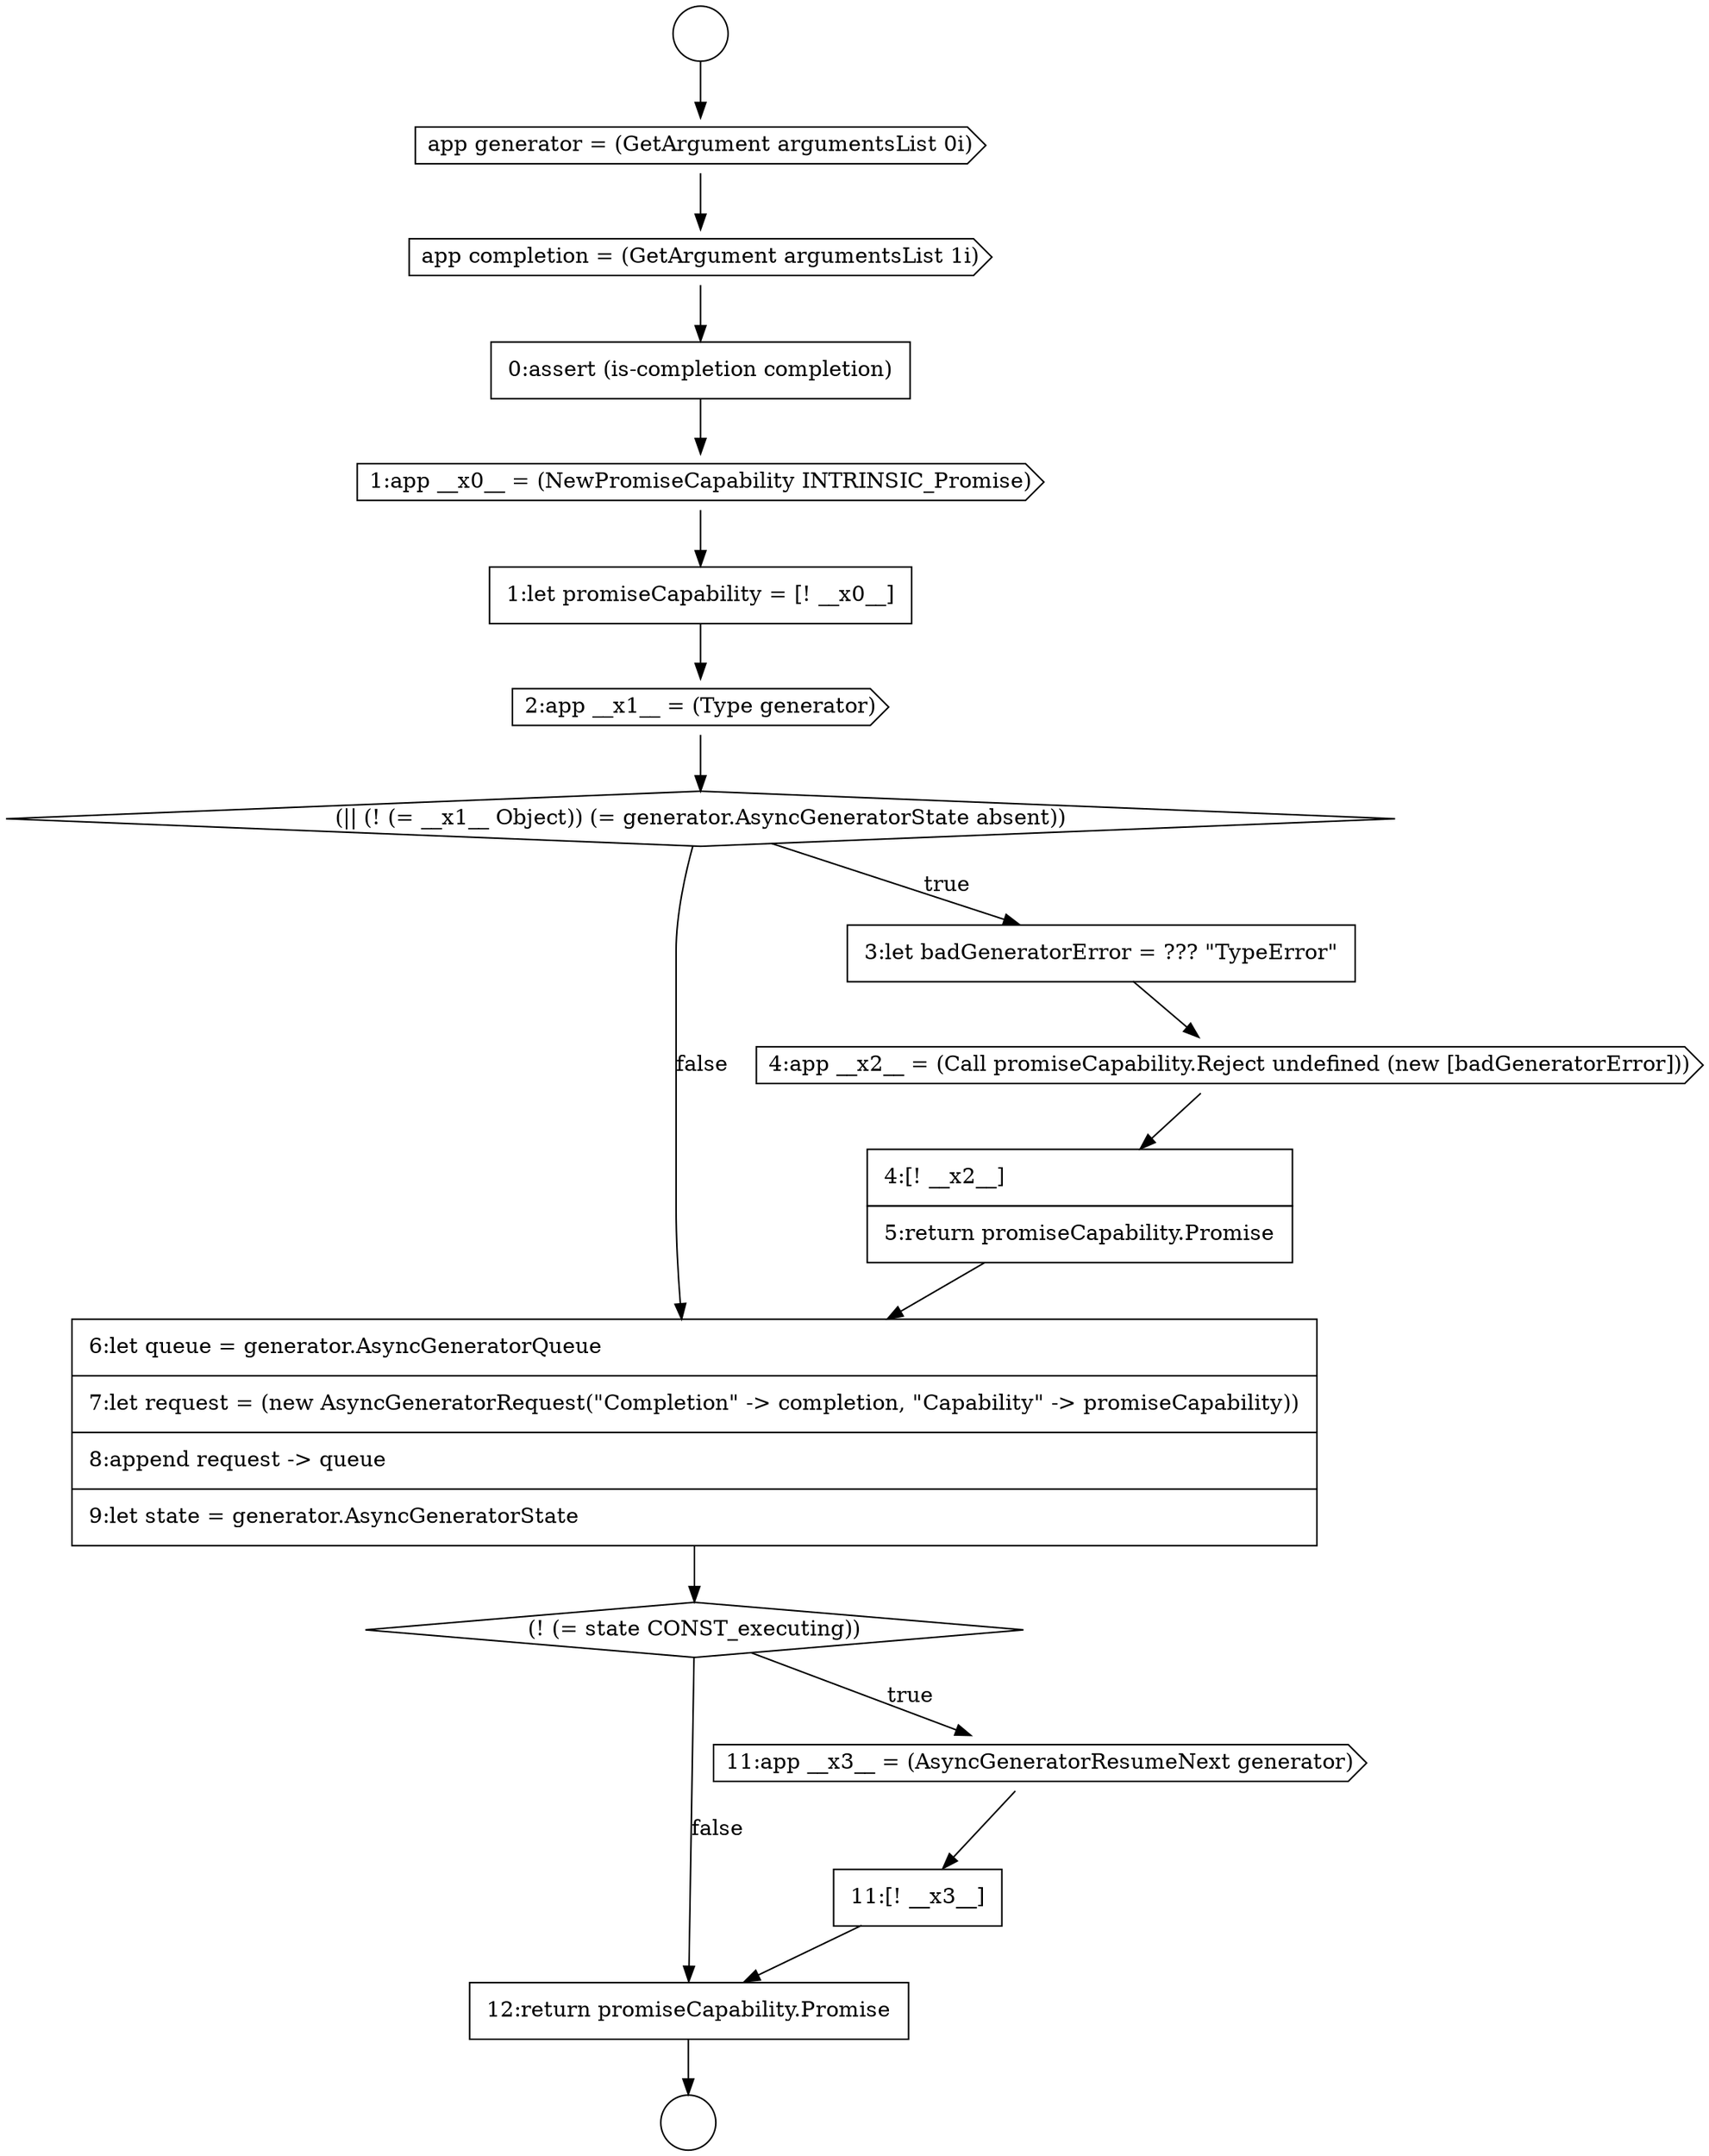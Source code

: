 digraph {
  node18033 [shape=diamond, label=<<font color="black">(! (= state CONST_executing))</font>> color="black" fillcolor="white" style=filled]
  node18020 [shape=circle label=" " color="black" fillcolor="white" style=filled]
  node18023 [shape=cds, label=<<font color="black">app completion = (GetArgument argumentsList 1i)</font>> color="black" fillcolor="white" style=filled]
  node18030 [shape=cds, label=<<font color="black">4:app __x2__ = (Call promiseCapability.Reject undefined (new [badGeneratorError]))</font>> color="black" fillcolor="white" style=filled]
  node18026 [shape=none, margin=0, label=<<font color="black">
    <table border="0" cellborder="1" cellspacing="0" cellpadding="10">
      <tr><td align="left">1:let promiseCapability = [! __x0__]</td></tr>
    </table>
  </font>> color="black" fillcolor="white" style=filled]
  node18036 [shape=none, margin=0, label=<<font color="black">
    <table border="0" cellborder="1" cellspacing="0" cellpadding="10">
      <tr><td align="left">12:return promiseCapability.Promise</td></tr>
    </table>
  </font>> color="black" fillcolor="white" style=filled]
  node18027 [shape=cds, label=<<font color="black">2:app __x1__ = (Type generator)</font>> color="black" fillcolor="white" style=filled]
  node18035 [shape=none, margin=0, label=<<font color="black">
    <table border="0" cellborder="1" cellspacing="0" cellpadding="10">
      <tr><td align="left">11:[! __x3__]</td></tr>
    </table>
  </font>> color="black" fillcolor="white" style=filled]
  node18028 [shape=diamond, label=<<font color="black">(|| (! (= __x1__ Object)) (= generator.AsyncGeneratorState absent))</font>> color="black" fillcolor="white" style=filled]
  node18032 [shape=none, margin=0, label=<<font color="black">
    <table border="0" cellborder="1" cellspacing="0" cellpadding="10">
      <tr><td align="left">6:let queue = generator.AsyncGeneratorQueue</td></tr>
      <tr><td align="left">7:let request = (new AsyncGeneratorRequest(&quot;Completion&quot; -&gt; completion, &quot;Capability&quot; -&gt; promiseCapability))</td></tr>
      <tr><td align="left">8:append request -&gt; queue</td></tr>
      <tr><td align="left">9:let state = generator.AsyncGeneratorState</td></tr>
    </table>
  </font>> color="black" fillcolor="white" style=filled]
  node18034 [shape=cds, label=<<font color="black">11:app __x3__ = (AsyncGeneratorResumeNext generator)</font>> color="black" fillcolor="white" style=filled]
  node18025 [shape=cds, label=<<font color="black">1:app __x0__ = (NewPromiseCapability INTRINSIC_Promise)</font>> color="black" fillcolor="white" style=filled]
  node18021 [shape=circle label=" " color="black" fillcolor="white" style=filled]
  node18022 [shape=cds, label=<<font color="black">app generator = (GetArgument argumentsList 0i)</font>> color="black" fillcolor="white" style=filled]
  node18031 [shape=none, margin=0, label=<<font color="black">
    <table border="0" cellborder="1" cellspacing="0" cellpadding="10">
      <tr><td align="left">4:[! __x2__]</td></tr>
      <tr><td align="left">5:return promiseCapability.Promise</td></tr>
    </table>
  </font>> color="black" fillcolor="white" style=filled]
  node18024 [shape=none, margin=0, label=<<font color="black">
    <table border="0" cellborder="1" cellspacing="0" cellpadding="10">
      <tr><td align="left">0:assert (is-completion completion)</td></tr>
    </table>
  </font>> color="black" fillcolor="white" style=filled]
  node18029 [shape=none, margin=0, label=<<font color="black">
    <table border="0" cellborder="1" cellspacing="0" cellpadding="10">
      <tr><td align="left">3:let badGeneratorError = ??? &quot;TypeError&quot;</td></tr>
    </table>
  </font>> color="black" fillcolor="white" style=filled]
  node18035 -> node18036 [ color="black"]
  node18027 -> node18028 [ color="black"]
  node18029 -> node18030 [ color="black"]
  node18023 -> node18024 [ color="black"]
  node18036 -> node18021 [ color="black"]
  node18031 -> node18032 [ color="black"]
  node18032 -> node18033 [ color="black"]
  node18024 -> node18025 [ color="black"]
  node18020 -> node18022 [ color="black"]
  node18034 -> node18035 [ color="black"]
  node18030 -> node18031 [ color="black"]
  node18033 -> node18034 [label=<<font color="black">true</font>> color="black"]
  node18033 -> node18036 [label=<<font color="black">false</font>> color="black"]
  node18028 -> node18029 [label=<<font color="black">true</font>> color="black"]
  node18028 -> node18032 [label=<<font color="black">false</font>> color="black"]
  node18025 -> node18026 [ color="black"]
  node18026 -> node18027 [ color="black"]
  node18022 -> node18023 [ color="black"]
}
